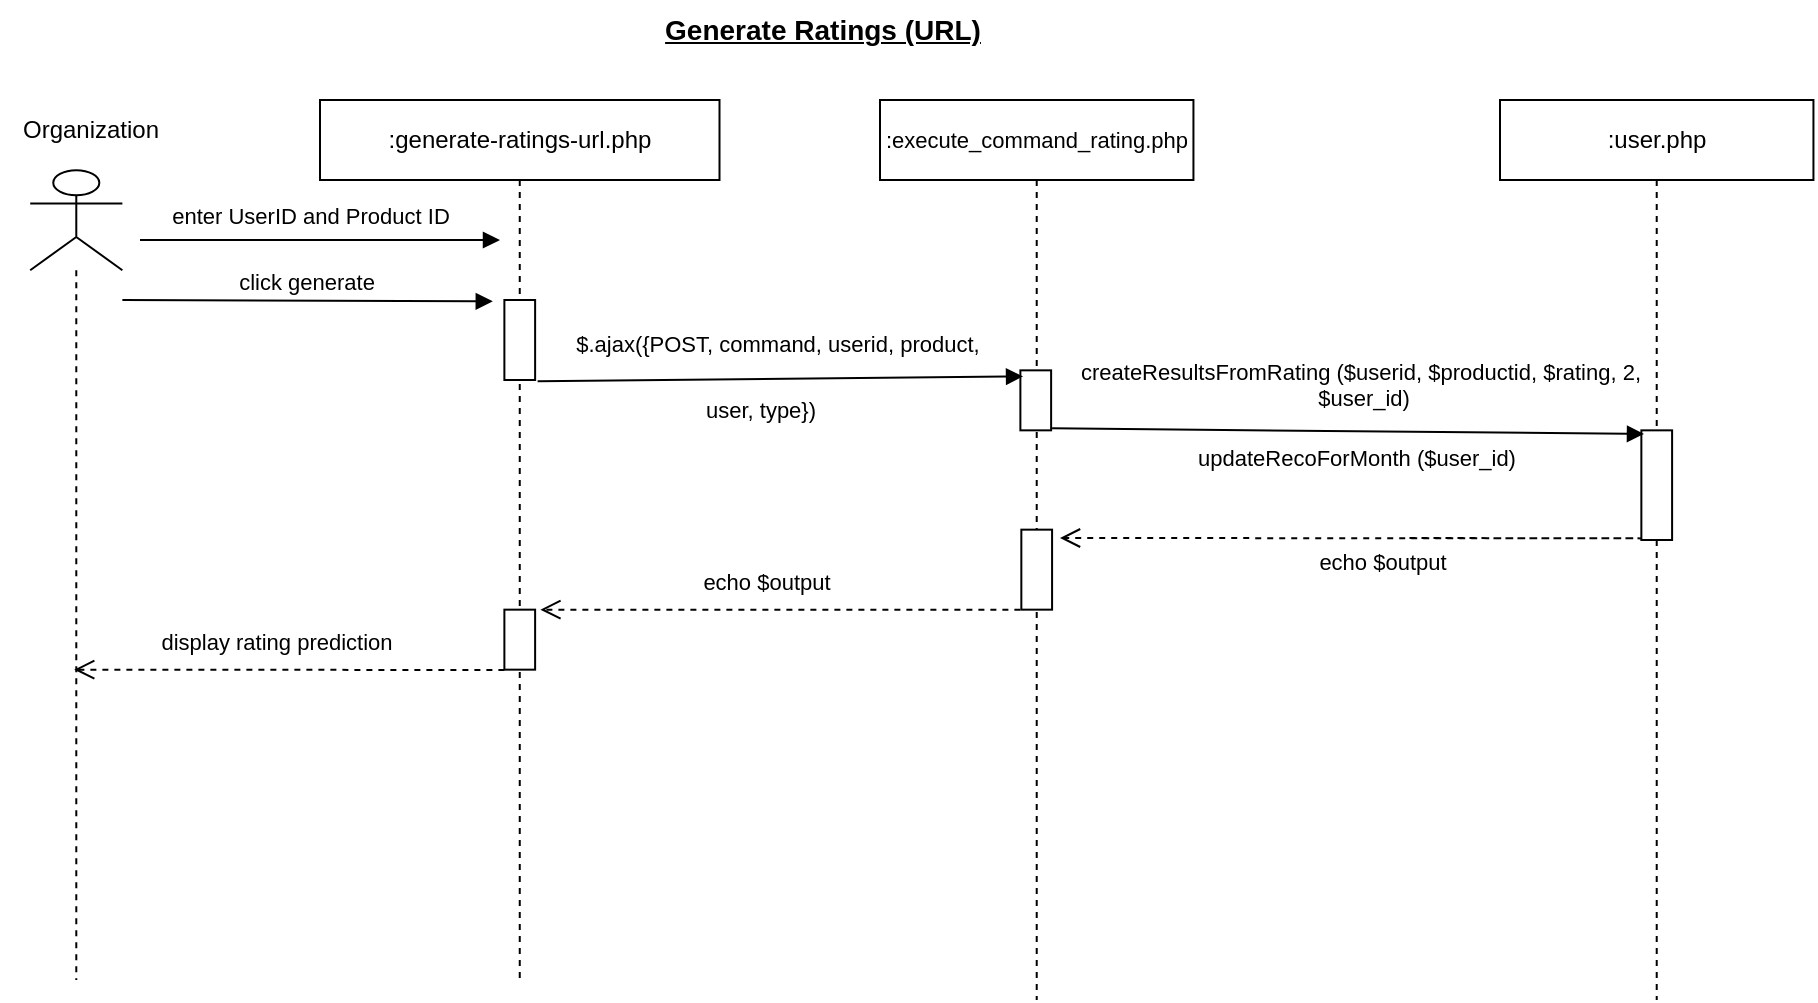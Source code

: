 <mxfile version="21.2.8" type="device">
  <diagram id="p1WFtV5cTaJLbCV86L4F" name="Page-1">
    <mxGraphModel dx="1276" dy="614" grid="1" gridSize="10" guides="1" tooltips="1" connect="1" arrows="1" fold="1" page="1" pageScale="1" pageWidth="1169" pageHeight="827" math="0" shadow="0">
      <root>
        <mxCell id="0" />
        <mxCell id="1" parent="0" />
        <mxCell id="Lrtluq5l5MD6FJIpUNIz-151" value=":user.php" style="shape=umlLifeline;perimeter=lifelinePerimeter;whiteSpace=wrap;html=1;container=0;collapsible=0;recursiveResize=0;outlineConnect=0;" parent="1" vertex="1">
          <mxGeometry x="890" y="140" width="156.72" height="450" as="geometry" />
        </mxCell>
        <mxCell id="Lrtluq5l5MD6FJIpUNIz-152" value="enter UserID and Product ID" style="html=1;verticalAlign=bottom;endArrow=block;rounded=0;elbow=vertical;" parent="1" edge="1">
          <mxGeometry x="-0.056" y="3" width="80" relative="1" as="geometry">
            <mxPoint x="210" y="210" as="sourcePoint" />
            <mxPoint x="390" y="210" as="targetPoint" />
            <mxPoint as="offset" />
          </mxGeometry>
        </mxCell>
        <mxCell id="Lrtluq5l5MD6FJIpUNIz-153" value="" style="shape=umlLifeline;participant=umlActor;perimeter=lifelinePerimeter;whiteSpace=wrap;html=1;container=0;collapsible=0;recursiveResize=0;verticalAlign=top;spacingTop=36;outlineConnect=0;fontFamily=Helvetica;fontSize=12;fontColor=default;align=center;strokeColor=default;fillColor=default;size=50;" parent="1" vertex="1">
          <mxGeometry x="155.1" y="175.14" width="46.09" height="404.86" as="geometry" />
        </mxCell>
        <mxCell id="Lrtluq5l5MD6FJIpUNIz-154" value="Organization" style="text;html=1;align=center;verticalAlign=middle;resizable=1;points=[];autosize=1;strokeColor=none;fillColor=none;container=0;movable=1;rotatable=1;deletable=1;editable=1;connectable=1;locked=0;" parent="1" vertex="1">
          <mxGeometry x="140.1" y="140" width="90" height="30" as="geometry" />
        </mxCell>
        <mxCell id="Lrtluq5l5MD6FJIpUNIz-155" value=":generate-ratings-url.php" style="shape=umlLifeline;perimeter=lifelinePerimeter;whiteSpace=wrap;html=1;container=0;collapsible=0;recursiveResize=0;outlineConnect=0;" parent="1" vertex="1">
          <mxGeometry x="300" y="140" width="199.75" height="440" as="geometry" />
        </mxCell>
        <mxCell id="Lrtluq5l5MD6FJIpUNIz-156" value="" style="html=1;points=[];perimeter=orthogonalPerimeter;container=0;" parent="1" vertex="1">
          <mxGeometry x="392.19" y="394.83" width="15.37" height="30" as="geometry" />
        </mxCell>
        <mxCell id="Lrtluq5l5MD6FJIpUNIz-158" value="" style="html=1;points=[];perimeter=orthogonalPerimeter;container=0;" parent="1" vertex="1">
          <mxGeometry x="392.19" y="240" width="15.37" height="40" as="geometry" />
        </mxCell>
        <mxCell id="Lrtluq5l5MD6FJIpUNIz-160" value="&lt;font style=&quot;font-size: 11px;&quot;&gt;:execute_command_rating.php&lt;/font&gt;" style="shape=umlLifeline;perimeter=lifelinePerimeter;whiteSpace=wrap;html=1;container=0;collapsible=0;recursiveResize=0;outlineConnect=0;" parent="1" vertex="1">
          <mxGeometry x="580" y="140" width="156.72" height="450" as="geometry" />
        </mxCell>
        <mxCell id="Lrtluq5l5MD6FJIpUNIz-161" value="&lt;font style=&quot;font-size: 14px;&quot;&gt;&lt;b&gt;&lt;u&gt;Generate Ratings (URL)&lt;/u&gt;&lt;/b&gt;&lt;/font&gt;" style="text;html=1;align=center;verticalAlign=middle;resizable=0;points=[];autosize=1;strokeColor=none;fillColor=none;" parent="1" vertex="1">
          <mxGeometry x="460.56" y="90" width="180" height="30" as="geometry" />
        </mxCell>
        <mxCell id="Lrtluq5l5MD6FJIpUNIz-163" value="" style="html=1;points=[];perimeter=orthogonalPerimeter;container=0;" parent="1" vertex="1">
          <mxGeometry x="650.19" y="275.17" width="15.37" height="30" as="geometry" />
        </mxCell>
        <mxCell id="Lrtluq5l5MD6FJIpUNIz-165" value="click generate" style="html=1;verticalAlign=bottom;endArrow=block;rounded=0;elbow=vertical;entryX=-0.377;entryY=0.017;entryDx=0;entryDy=0;entryPerimeter=0;" parent="1" target="Lrtluq5l5MD6FJIpUNIz-158" edge="1">
          <mxGeometry x="-0.012" width="80" relative="1" as="geometry">
            <mxPoint x="201.19" y="240" as="sourcePoint" />
            <mxPoint x="383.38" y="240" as="targetPoint" />
            <mxPoint as="offset" />
          </mxGeometry>
        </mxCell>
        <mxCell id="Lrtluq5l5MD6FJIpUNIz-169" value="" style="html=1;points=[];perimeter=orthogonalPerimeter;container=0;" parent="1" vertex="1">
          <mxGeometry x="650.67" y="354.83" width="15.37" height="40" as="geometry" />
        </mxCell>
        <mxCell id="Lrtluq5l5MD6FJIpUNIz-172" value="" style="html=1;points=[];perimeter=orthogonalPerimeter;container=0;" parent="1" vertex="1">
          <mxGeometry x="960.68" y="305.17" width="15.37" height="54.83" as="geometry" />
        </mxCell>
        <mxCell id="LUFxXE5ldGn6Un585CN7-3" value="$.ajax({POST, command, userid, product,&amp;nbsp;" style="html=1;verticalAlign=bottom;endArrow=block;rounded=0;elbow=vertical;entryX=0.087;entryY=0.101;entryDx=0;entryDy=0;entryPerimeter=0;exitX=1.081;exitY=1.015;exitDx=0;exitDy=0;exitPerimeter=0;" parent="1" source="Lrtluq5l5MD6FJIpUNIz-158" target="Lrtluq5l5MD6FJIpUNIz-163" edge="1">
          <mxGeometry x="-0.0" y="8" width="80" relative="1" as="geometry">
            <mxPoint x="420" y="280" as="sourcePoint" />
            <mxPoint x="604.81" y="281" as="targetPoint" />
            <mxPoint as="offset" />
          </mxGeometry>
        </mxCell>
        <mxCell id="LUFxXE5ldGn6Un585CN7-4" value="&lt;font style=&quot;font-size: 11px;&quot;&gt;user, type})&lt;/font&gt;" style="text;html=1;align=center;verticalAlign=middle;resizable=0;points=[];autosize=1;strokeColor=none;fillColor=none;" parent="1" vertex="1">
          <mxGeometry x="480" y="280" width="80" height="30" as="geometry" />
        </mxCell>
        <mxCell id="LUFxXE5ldGn6Un585CN7-5" value="createResultsFromRating ($userid, $productid, $rating, 2,&lt;br&gt;&amp;nbsp;$user_id)" style="html=1;verticalAlign=bottom;endArrow=block;rounded=0;entryX=0.086;entryY=0.033;entryDx=0;entryDy=0;entryPerimeter=0;" parent="1" target="Lrtluq5l5MD6FJIpUNIz-172" edge="1">
          <mxGeometry x="0.038" y="8" width="80" relative="1" as="geometry">
            <mxPoint x="666.04" y="304.17" as="sourcePoint" />
            <mxPoint x="950" y="304" as="targetPoint" />
            <mxPoint as="offset" />
          </mxGeometry>
        </mxCell>
        <mxCell id="LUFxXE5ldGn6Un585CN7-9" value="echo $output" style="html=1;verticalAlign=bottom;endArrow=open;dashed=1;endSize=8;rounded=0;elbow=vertical;" parent="1" edge="1">
          <mxGeometry x="0.207" y="21" relative="1" as="geometry">
            <mxPoint x="844.74" y="359.0" as="sourcePoint" />
            <mxPoint x="670" y="359" as="targetPoint" />
            <mxPoint as="offset" />
            <Array as="points">
              <mxPoint x="960.677" y="359.189" />
            </Array>
          </mxGeometry>
        </mxCell>
        <mxCell id="LUFxXE5ldGn6Un585CN7-10" value="echo $output" style="html=1;verticalAlign=bottom;endArrow=open;dashed=1;endSize=8;rounded=0;elbow=vertical;" parent="1" edge="1">
          <mxGeometry x="0.058" y="-5" relative="1" as="geometry">
            <mxPoint x="650.19" y="394.83" as="sourcePoint" />
            <mxPoint x="410.19" y="394.83" as="targetPoint" />
            <mxPoint as="offset" />
            <Array as="points" />
          </mxGeometry>
        </mxCell>
        <mxCell id="LUFxXE5ldGn6Un585CN7-12" value="display rating prediction" style="html=1;verticalAlign=bottom;endArrow=open;dashed=1;endSize=8;rounded=0;elbow=vertical;" parent="1" edge="1">
          <mxGeometry x="0.058" y="-5" relative="1" as="geometry">
            <mxPoint x="392.19" y="425" as="sourcePoint" />
            <mxPoint x="177.09" y="424.83" as="targetPoint" />
            <mxPoint as="offset" />
            <Array as="points" />
          </mxGeometry>
        </mxCell>
        <mxCell id="AWqXnZZJy_SRb-QyfOH7-3" value="&lt;font style=&quot;font-size: 11px;&quot;&gt;updateRecoForMonth ($user_id)&lt;/font&gt;" style="text;whiteSpace=wrap;html=1;" parent="1" vertex="1">
          <mxGeometry x="736.72" y="305.17" width="180" height="30" as="geometry" />
        </mxCell>
      </root>
    </mxGraphModel>
  </diagram>
</mxfile>
